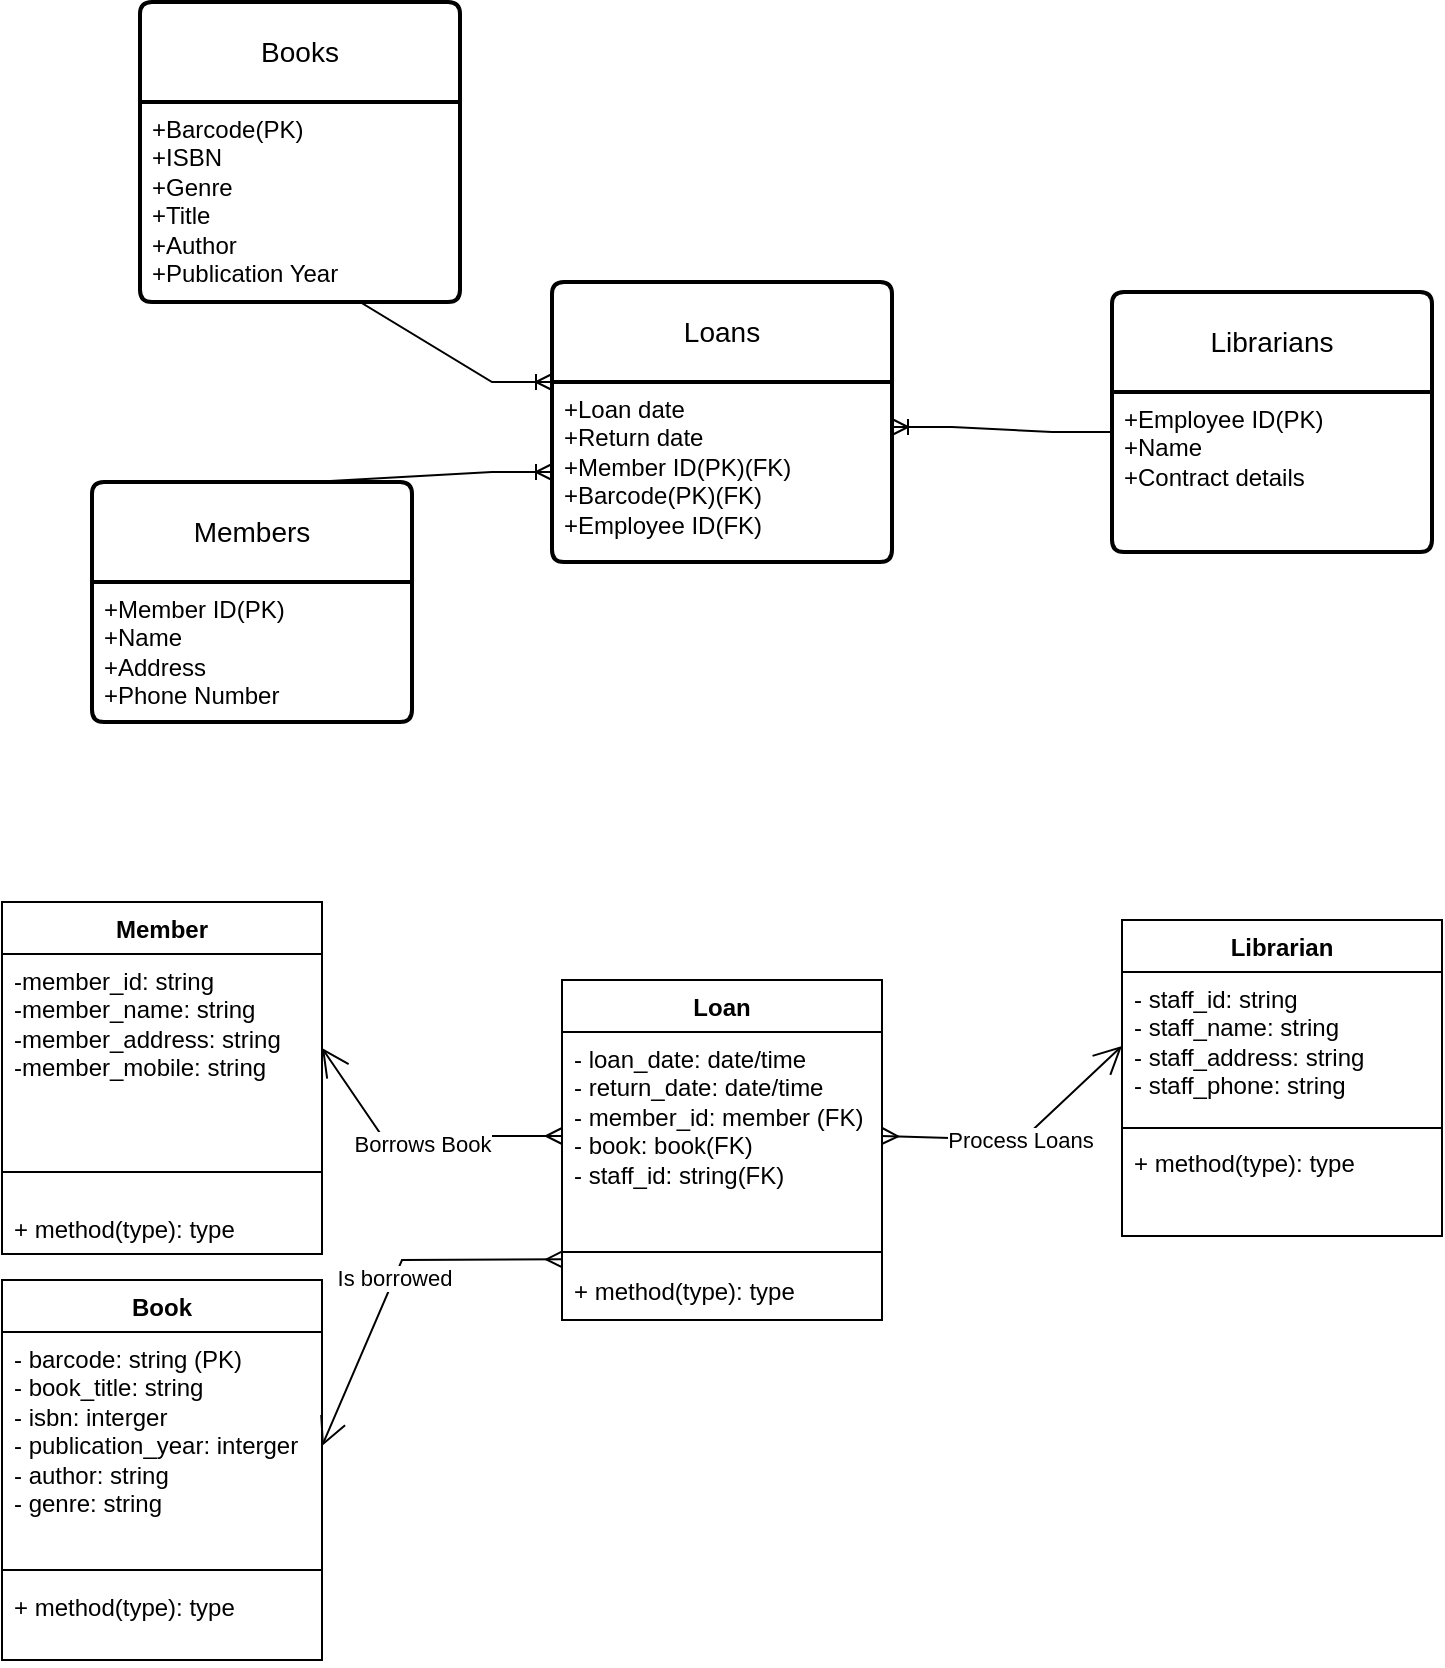<mxfile version="24.4.10" type="github">
  <diagram name="Page-1" id="WLZRozY2NqlVingiumSY">
    <mxGraphModel dx="454" dy="289" grid="1" gridSize="10" guides="1" tooltips="1" connect="1" arrows="1" fold="1" page="1" pageScale="1" pageWidth="827" pageHeight="1169" math="0" shadow="0">
      <root>
        <mxCell id="0" />
        <mxCell id="1" parent="0" />
        <mxCell id="Wqbp7f1d1b4aWmSnZyiZ-1" value="Members" style="swimlane;childLayout=stackLayout;horizontal=1;startSize=50;horizontalStack=0;rounded=1;fontSize=14;fontStyle=0;strokeWidth=2;resizeParent=0;resizeLast=1;shadow=0;dashed=0;align=center;arcSize=4;whiteSpace=wrap;html=1;" vertex="1" parent="1">
          <mxGeometry x="104" y="270" width="160" height="120" as="geometry">
            <mxRectangle x="440" y="110" width="100" height="50" as="alternateBounds" />
          </mxGeometry>
        </mxCell>
        <mxCell id="Wqbp7f1d1b4aWmSnZyiZ-2" value="+Member ID(PK)&lt;div&gt;+Name&lt;/div&gt;&lt;div&gt;+Address&lt;/div&gt;&lt;div&gt;+Phone Number&lt;/div&gt;" style="align=left;strokeColor=none;fillColor=none;spacingLeft=4;fontSize=12;verticalAlign=top;resizable=0;rotatable=0;part=1;html=1;" vertex="1" parent="Wqbp7f1d1b4aWmSnZyiZ-1">
          <mxGeometry y="50" width="160" height="70" as="geometry" />
        </mxCell>
        <mxCell id="Wqbp7f1d1b4aWmSnZyiZ-3" value="Books" style="swimlane;childLayout=stackLayout;horizontal=1;startSize=50;horizontalStack=0;rounded=1;fontSize=14;fontStyle=0;strokeWidth=2;resizeParent=0;resizeLast=1;shadow=0;dashed=0;align=center;arcSize=4;whiteSpace=wrap;html=1;" vertex="1" parent="1">
          <mxGeometry x="128" y="30" width="160" height="150" as="geometry" />
        </mxCell>
        <mxCell id="Wqbp7f1d1b4aWmSnZyiZ-4" value="+Barcode(PK)&amp;nbsp;&lt;div&gt;+ISBN&lt;/div&gt;&lt;div&gt;+Genre&lt;br&gt;+Title&lt;div&gt;+Author&lt;br&gt;&lt;div&gt;+Publication Year&lt;/div&gt;&lt;/div&gt;&lt;/div&gt;" style="align=left;strokeColor=none;fillColor=none;spacingLeft=4;fontSize=12;verticalAlign=top;resizable=0;rotatable=0;part=1;html=1;" vertex="1" parent="Wqbp7f1d1b4aWmSnZyiZ-3">
          <mxGeometry y="50" width="160" height="100" as="geometry" />
        </mxCell>
        <mxCell id="Wqbp7f1d1b4aWmSnZyiZ-5" value="Librarians" style="swimlane;childLayout=stackLayout;horizontal=1;startSize=50;horizontalStack=0;rounded=1;fontSize=14;fontStyle=0;strokeWidth=2;resizeParent=0;resizeLast=1;shadow=0;dashed=0;align=center;arcSize=4;whiteSpace=wrap;html=1;" vertex="1" parent="1">
          <mxGeometry x="614" y="175" width="160" height="130" as="geometry" />
        </mxCell>
        <mxCell id="Wqbp7f1d1b4aWmSnZyiZ-6" value="+Employee ID(PK)&lt;br&gt;&lt;div&gt;+Name&lt;/div&gt;&lt;div&gt;+Contract details&lt;/div&gt;" style="align=left;strokeColor=none;fillColor=none;spacingLeft=4;fontSize=12;verticalAlign=top;resizable=0;rotatable=0;part=1;html=1;" vertex="1" parent="Wqbp7f1d1b4aWmSnZyiZ-5">
          <mxGeometry y="50" width="160" height="80" as="geometry" />
        </mxCell>
        <mxCell id="Wqbp7f1d1b4aWmSnZyiZ-7" value="Loans" style="swimlane;childLayout=stackLayout;horizontal=1;startSize=50;horizontalStack=0;rounded=1;fontSize=14;fontStyle=0;strokeWidth=2;resizeParent=0;resizeLast=1;shadow=0;dashed=0;align=center;arcSize=4;whiteSpace=wrap;html=1;" vertex="1" parent="1">
          <mxGeometry x="334" y="170" width="170" height="140" as="geometry" />
        </mxCell>
        <mxCell id="Wqbp7f1d1b4aWmSnZyiZ-8" value="&lt;div&gt;+Loan date&lt;/div&gt;&lt;div&gt;+Return date&lt;/div&gt;&lt;div&gt;+Member ID(PK)(FK)&lt;/div&gt;&lt;div&gt;+Barcode(PK)(FK)&lt;/div&gt;&lt;div&gt;+Employee ID(FK)&lt;/div&gt;" style="align=left;strokeColor=none;fillColor=none;spacingLeft=4;fontSize=12;verticalAlign=top;resizable=0;rotatable=0;part=1;html=1;" vertex="1" parent="Wqbp7f1d1b4aWmSnZyiZ-7">
          <mxGeometry y="50" width="170" height="90" as="geometry" />
        </mxCell>
        <mxCell id="Wqbp7f1d1b4aWmSnZyiZ-16" value="" style="edgeStyle=entityRelationEdgeStyle;fontSize=12;html=1;endArrow=ERoneToMany;rounded=0;entryX=0;entryY=0.5;entryDx=0;entryDy=0;exitX=0.5;exitY=0;exitDx=0;exitDy=0;" edge="1" parent="1" source="Wqbp7f1d1b4aWmSnZyiZ-1" target="Wqbp7f1d1b4aWmSnZyiZ-8">
          <mxGeometry width="100" height="100" relative="1" as="geometry">
            <mxPoint x="434" y="180" as="sourcePoint" />
            <mxPoint x="534" y="80" as="targetPoint" />
          </mxGeometry>
        </mxCell>
        <mxCell id="Wqbp7f1d1b4aWmSnZyiZ-17" value="" style="edgeStyle=entityRelationEdgeStyle;fontSize=12;html=1;endArrow=ERoneToMany;rounded=0;exitX=0.5;exitY=1;exitDx=0;exitDy=0;entryX=0;entryY=0;entryDx=0;entryDy=0;" edge="1" parent="1" source="Wqbp7f1d1b4aWmSnZyiZ-4" target="Wqbp7f1d1b4aWmSnZyiZ-8">
          <mxGeometry width="100" height="100" relative="1" as="geometry">
            <mxPoint x="279.28" y="40" as="sourcePoint" />
            <mxPoint x="344.0" y="211.45" as="targetPoint" />
            <Array as="points">
              <mxPoint x="259.28" y="95" />
            </Array>
          </mxGeometry>
        </mxCell>
        <mxCell id="Wqbp7f1d1b4aWmSnZyiZ-21" value="" style="edgeStyle=entityRelationEdgeStyle;fontSize=12;html=1;endArrow=ERoneToMany;rounded=0;entryX=1;entryY=0.25;entryDx=0;entryDy=0;exitX=0;exitY=0.25;exitDx=0;exitDy=0;" edge="1" parent="1" source="Wqbp7f1d1b4aWmSnZyiZ-6" target="Wqbp7f1d1b4aWmSnZyiZ-8">
          <mxGeometry width="100" height="100" relative="1" as="geometry">
            <mxPoint x="509" y="-10" as="sourcePoint" />
            <mxPoint x="424" y="150" as="targetPoint" />
            <Array as="points">
              <mxPoint x="564" y="20" />
            </Array>
          </mxGeometry>
        </mxCell>
        <mxCell id="Wqbp7f1d1b4aWmSnZyiZ-30" value="Librarian" style="swimlane;fontStyle=1;align=center;verticalAlign=top;childLayout=stackLayout;horizontal=1;startSize=26;horizontalStack=0;resizeParent=1;resizeParentMax=0;resizeLast=0;collapsible=1;marginBottom=0;whiteSpace=wrap;html=1;" vertex="1" parent="1">
          <mxGeometry x="619" y="489" width="160" height="158" as="geometry" />
        </mxCell>
        <mxCell id="Wqbp7f1d1b4aWmSnZyiZ-31" value="- staff_id: string&lt;div&gt;- staff_name: string&lt;/div&gt;&lt;div&gt;- staff_address: string&lt;/div&gt;&lt;div&gt;- staff_phone: string&lt;/div&gt;&lt;div&gt;&lt;br&gt;&lt;div&gt;&lt;br&gt;&lt;/div&gt;&lt;/div&gt;" style="text;strokeColor=none;fillColor=none;align=left;verticalAlign=top;spacingLeft=4;spacingRight=4;overflow=hidden;rotatable=0;points=[[0,0.5],[1,0.5]];portConstraint=eastwest;whiteSpace=wrap;html=1;" vertex="1" parent="Wqbp7f1d1b4aWmSnZyiZ-30">
          <mxGeometry y="26" width="160" height="74" as="geometry" />
        </mxCell>
        <mxCell id="Wqbp7f1d1b4aWmSnZyiZ-32" value="" style="line;strokeWidth=1;fillColor=none;align=left;verticalAlign=middle;spacingTop=-1;spacingLeft=3;spacingRight=3;rotatable=0;labelPosition=right;points=[];portConstraint=eastwest;strokeColor=inherit;" vertex="1" parent="Wqbp7f1d1b4aWmSnZyiZ-30">
          <mxGeometry y="100" width="160" height="8" as="geometry" />
        </mxCell>
        <mxCell id="Wqbp7f1d1b4aWmSnZyiZ-33" value="+ method(type): type" style="text;strokeColor=none;fillColor=none;align=left;verticalAlign=top;spacingLeft=4;spacingRight=4;overflow=hidden;rotatable=0;points=[[0,0.5],[1,0.5]];portConstraint=eastwest;whiteSpace=wrap;html=1;" vertex="1" parent="Wqbp7f1d1b4aWmSnZyiZ-30">
          <mxGeometry y="108" width="160" height="50" as="geometry" />
        </mxCell>
        <mxCell id="Wqbp7f1d1b4aWmSnZyiZ-34" value="Member" style="swimlane;fontStyle=1;align=center;verticalAlign=top;childLayout=stackLayout;horizontal=1;startSize=26;horizontalStack=0;resizeParent=1;resizeParentMax=0;resizeLast=0;collapsible=1;marginBottom=0;whiteSpace=wrap;html=1;" vertex="1" parent="1">
          <mxGeometry x="59" y="480" width="160" height="176" as="geometry" />
        </mxCell>
        <mxCell id="Wqbp7f1d1b4aWmSnZyiZ-35" value="-member_id: string&lt;div&gt;-member_name: string&lt;/div&gt;&lt;div&gt;-member_address: string&lt;/div&gt;&lt;div&gt;-member_mobile: string&lt;/div&gt;" style="text;strokeColor=none;fillColor=none;align=left;verticalAlign=top;spacingLeft=4;spacingRight=4;overflow=hidden;rotatable=0;points=[[0,0.5],[1,0.5]];portConstraint=eastwest;whiteSpace=wrap;html=1;" vertex="1" parent="Wqbp7f1d1b4aWmSnZyiZ-34">
          <mxGeometry y="26" width="160" height="94" as="geometry" />
        </mxCell>
        <mxCell id="Wqbp7f1d1b4aWmSnZyiZ-36" value="" style="line;strokeWidth=1;fillColor=none;align=left;verticalAlign=middle;spacingTop=-1;spacingLeft=3;spacingRight=3;rotatable=0;labelPosition=right;points=[];portConstraint=eastwest;strokeColor=inherit;" vertex="1" parent="Wqbp7f1d1b4aWmSnZyiZ-34">
          <mxGeometry y="120" width="160" height="30" as="geometry" />
        </mxCell>
        <mxCell id="Wqbp7f1d1b4aWmSnZyiZ-37" value="+ method(type): type" style="text;strokeColor=none;fillColor=none;align=left;verticalAlign=top;spacingLeft=4;spacingRight=4;overflow=hidden;rotatable=0;points=[[0,0.5],[1,0.5]];portConstraint=eastwest;whiteSpace=wrap;html=1;" vertex="1" parent="Wqbp7f1d1b4aWmSnZyiZ-34">
          <mxGeometry y="150" width="160" height="26" as="geometry" />
        </mxCell>
        <mxCell id="Wqbp7f1d1b4aWmSnZyiZ-38" value="Loan" style="swimlane;fontStyle=1;align=center;verticalAlign=top;childLayout=stackLayout;horizontal=1;startSize=26;horizontalStack=0;resizeParent=1;resizeParentMax=0;resizeLast=0;collapsible=1;marginBottom=0;whiteSpace=wrap;html=1;" vertex="1" parent="1">
          <mxGeometry x="339" y="519" width="160" height="170" as="geometry" />
        </mxCell>
        <mxCell id="Wqbp7f1d1b4aWmSnZyiZ-39" value="- loan_date: date/time&lt;div&gt;- return_date: date/time&lt;/div&gt;&lt;div&gt;- member_id: member (FK)&lt;/div&gt;&lt;div&gt;- book: book(FK)&lt;/div&gt;&lt;div&gt;- staff_id: string(FK)&lt;/div&gt;" style="text;strokeColor=none;fillColor=none;align=left;verticalAlign=top;spacingLeft=4;spacingRight=4;overflow=hidden;rotatable=0;points=[[0,0.5],[1,0.5]];portConstraint=eastwest;whiteSpace=wrap;html=1;" vertex="1" parent="Wqbp7f1d1b4aWmSnZyiZ-38">
          <mxGeometry y="26" width="160" height="104" as="geometry" />
        </mxCell>
        <mxCell id="Wqbp7f1d1b4aWmSnZyiZ-40" value="" style="line;strokeWidth=1;fillColor=none;align=left;verticalAlign=middle;spacingTop=-1;spacingLeft=3;spacingRight=3;rotatable=0;labelPosition=right;points=[];portConstraint=eastwest;strokeColor=inherit;" vertex="1" parent="Wqbp7f1d1b4aWmSnZyiZ-38">
          <mxGeometry y="130" width="160" height="12" as="geometry" />
        </mxCell>
        <mxCell id="Wqbp7f1d1b4aWmSnZyiZ-41" value="+ method(type): type" style="text;strokeColor=none;fillColor=none;align=left;verticalAlign=top;spacingLeft=4;spacingRight=4;overflow=hidden;rotatable=0;points=[[0,0.5],[1,0.5]];portConstraint=eastwest;whiteSpace=wrap;html=1;" vertex="1" parent="Wqbp7f1d1b4aWmSnZyiZ-38">
          <mxGeometry y="142" width="160" height="28" as="geometry" />
        </mxCell>
        <mxCell id="Wqbp7f1d1b4aWmSnZyiZ-46" value="Book" style="swimlane;fontStyle=1;align=center;verticalAlign=top;childLayout=stackLayout;horizontal=1;startSize=26;horizontalStack=0;resizeParent=1;resizeParentMax=0;resizeLast=0;collapsible=1;marginBottom=0;whiteSpace=wrap;html=1;" vertex="1" parent="1">
          <mxGeometry x="59" y="669" width="160" height="190" as="geometry" />
        </mxCell>
        <mxCell id="Wqbp7f1d1b4aWmSnZyiZ-47" value="- barcode: string (PK)&lt;div&gt;- book_title: string&lt;/div&gt;&lt;div&gt;- isbn: interger&lt;/div&gt;&lt;div&gt;- publication_year: interger&lt;/div&gt;&lt;div&gt;- author: string&lt;/div&gt;&lt;div&gt;- genre: string&lt;/div&gt;&lt;div&gt;&lt;br&gt;&lt;/div&gt;" style="text;strokeColor=none;fillColor=none;align=left;verticalAlign=top;spacingLeft=4;spacingRight=4;overflow=hidden;rotatable=0;points=[[0,0.5],[1,0.5]];portConstraint=eastwest;whiteSpace=wrap;html=1;" vertex="1" parent="Wqbp7f1d1b4aWmSnZyiZ-46">
          <mxGeometry y="26" width="160" height="114" as="geometry" />
        </mxCell>
        <mxCell id="Wqbp7f1d1b4aWmSnZyiZ-48" value="" style="line;strokeWidth=1;fillColor=none;align=left;verticalAlign=middle;spacingTop=-1;spacingLeft=3;spacingRight=3;rotatable=0;labelPosition=right;points=[];portConstraint=eastwest;strokeColor=inherit;" vertex="1" parent="Wqbp7f1d1b4aWmSnZyiZ-46">
          <mxGeometry y="140" width="160" height="10" as="geometry" />
        </mxCell>
        <mxCell id="Wqbp7f1d1b4aWmSnZyiZ-49" value="+ method(type): type" style="text;strokeColor=none;fillColor=none;align=left;verticalAlign=top;spacingLeft=4;spacingRight=4;overflow=hidden;rotatable=0;points=[[0,0.5],[1,0.5]];portConstraint=eastwest;whiteSpace=wrap;html=1;" vertex="1" parent="Wqbp7f1d1b4aWmSnZyiZ-46">
          <mxGeometry y="150" width="160" height="40" as="geometry" />
        </mxCell>
        <mxCell id="Wqbp7f1d1b4aWmSnZyiZ-52" value="Borrows Book" style="endArrow=open;endFill=1;endSize=12;html=1;rounded=0;entryX=1;entryY=0.5;entryDx=0;entryDy=0;exitX=0;exitY=0.5;exitDx=0;exitDy=0;startArrow=ERmany;startFill=0;jumpStyle=sharp;" edge="1" parent="1" source="Wqbp7f1d1b4aWmSnZyiZ-39" target="Wqbp7f1d1b4aWmSnZyiZ-35">
          <mxGeometry x="-0.021" y="4" width="160" relative="1" as="geometry">
            <mxPoint x="219" y="629" as="sourcePoint" />
            <mxPoint x="379" y="629" as="targetPoint" />
            <Array as="points">
              <mxPoint x="249" y="597" />
            </Array>
            <mxPoint as="offset" />
          </mxGeometry>
        </mxCell>
        <mxCell id="Wqbp7f1d1b4aWmSnZyiZ-53" value="Is borrowed" style="endArrow=open;endFill=1;endSize=12;html=1;rounded=0;entryX=1;entryY=0.5;entryDx=0;entryDy=0;exitX=0.001;exitY=-0.084;exitDx=0;exitDy=0;startArrow=ERmany;startFill=0;exitPerimeter=0;jumpStyle=sharp;" edge="1" parent="1" source="Wqbp7f1d1b4aWmSnZyiZ-41" target="Wqbp7f1d1b4aWmSnZyiZ-47">
          <mxGeometry width="160" relative="1" as="geometry">
            <mxPoint x="219" y="629" as="sourcePoint" />
            <mxPoint x="379" y="629" as="targetPoint" />
            <Array as="points">
              <mxPoint x="259" y="659" />
            </Array>
          </mxGeometry>
        </mxCell>
        <mxCell id="Wqbp7f1d1b4aWmSnZyiZ-54" value="Process Loans" style="endArrow=open;endFill=1;endSize=12;html=1;rounded=0;jumpStyle=line;entryX=0;entryY=0.5;entryDx=0;entryDy=0;exitX=1;exitY=0.5;exitDx=0;exitDy=0;startArrow=ERmany;startFill=0;" edge="1" parent="1" source="Wqbp7f1d1b4aWmSnZyiZ-39" target="Wqbp7f1d1b4aWmSnZyiZ-31">
          <mxGeometry width="160" relative="1" as="geometry">
            <mxPoint x="489" y="739" as="sourcePoint" />
            <mxPoint x="649" y="739" as="targetPoint" />
            <Array as="points">
              <mxPoint x="569" y="599" />
            </Array>
          </mxGeometry>
        </mxCell>
      </root>
    </mxGraphModel>
  </diagram>
</mxfile>
